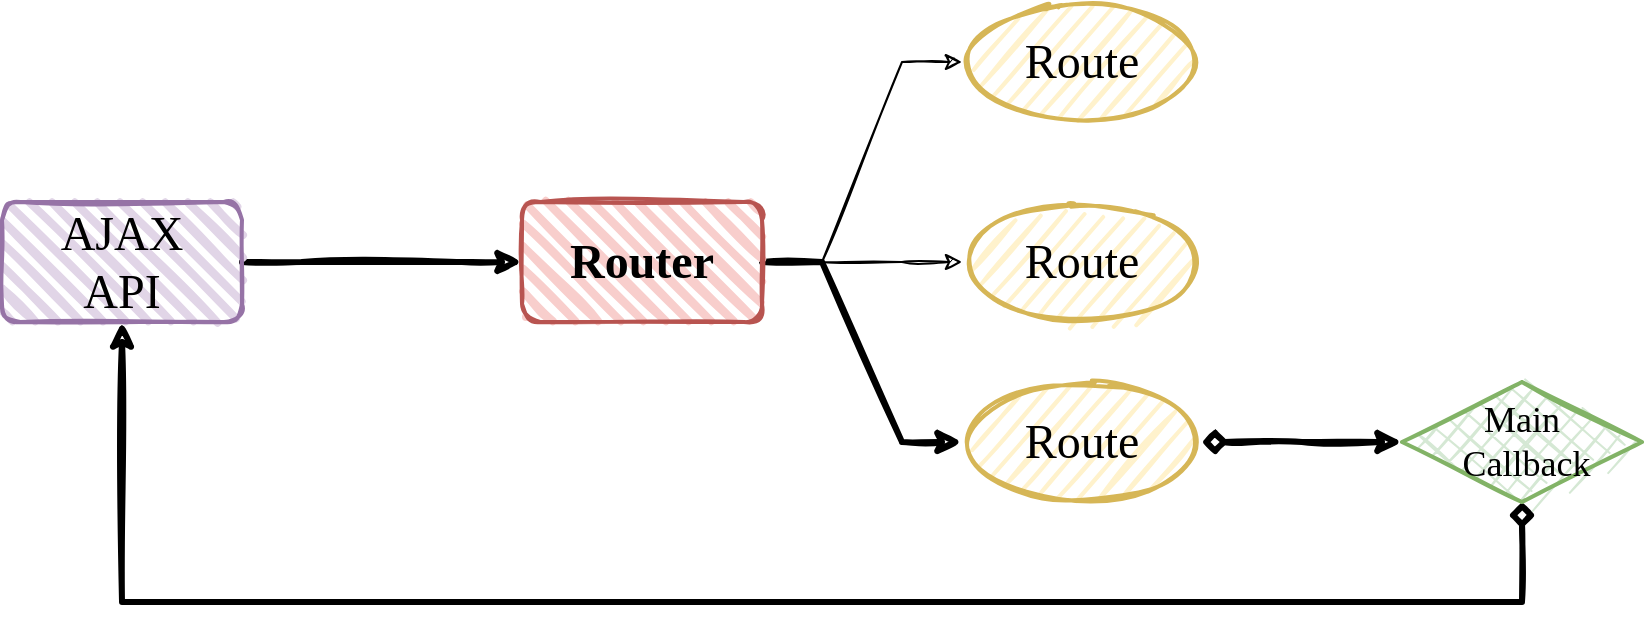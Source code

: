 <mxfile>
    <diagram id="GILjV6VJQhHbRAu13tSy" name="第 1 页">
        <mxGraphModel dx="926" dy="619" grid="1" gridSize="10" guides="1" tooltips="1" connect="1" arrows="1" fold="1" page="1" pageScale="1" pageWidth="1169" pageHeight="827" math="0" shadow="0">
            <root>
                <mxCell id="0"/>
                <mxCell id="1" parent="0"/>
                <mxCell id="8" style="edgeStyle=entityRelationEdgeStyle;rounded=0;sketch=1;orthogonalLoop=1;jettySize=auto;html=1;fontFamily=Comic Sans MS;fontSize=24;" edge="1" parent="1" source="2" target="5">
                    <mxGeometry relative="1" as="geometry"/>
                </mxCell>
                <mxCell id="9" style="edgeStyle=entityRelationEdgeStyle;rounded=0;sketch=1;orthogonalLoop=1;jettySize=auto;html=1;entryX=0;entryY=0.5;entryDx=0;entryDy=0;fontFamily=Comic Sans MS;fontSize=24;" edge="1" parent="1" source="2" target="6">
                    <mxGeometry relative="1" as="geometry"/>
                </mxCell>
                <mxCell id="10" style="edgeStyle=entityRelationEdgeStyle;rounded=0;sketch=1;orthogonalLoop=1;jettySize=auto;html=1;fontFamily=Comic Sans MS;fontSize=24;strokeWidth=3;" edge="1" parent="1" source="2" target="7">
                    <mxGeometry relative="1" as="geometry"/>
                </mxCell>
                <mxCell id="2" value="Router" style="rounded=1;whiteSpace=wrap;html=1;strokeWidth=2;fillWeight=4;hachureGap=8;hachureAngle=45;fillColor=#f8cecc;sketch=1;strokeColor=#b85450;fontStyle=1;fontFamily=Comic Sans MS;fontSize=24;" vertex="1" parent="1">
                    <mxGeometry x="420" y="210" width="120" height="60" as="geometry"/>
                </mxCell>
                <mxCell id="4" style="edgeStyle=entityRelationEdgeStyle;rounded=0;orthogonalLoop=1;jettySize=auto;html=1;entryX=0;entryY=0.5;entryDx=0;entryDy=0;fontFamily=Comic Sans MS;fontSize=24;sketch=1;strokeWidth=3;" edge="1" parent="1" source="3" target="2">
                    <mxGeometry relative="1" as="geometry"/>
                </mxCell>
                <mxCell id="3" value="AJAX&lt;br&gt;API" style="rounded=1;whiteSpace=wrap;html=1;strokeWidth=2;fillWeight=4;hachureGap=8;hachureAngle=45;fillColor=#e1d5e7;sketch=1;fontFamily=Comic Sans MS;fontSize=24;strokeColor=#9673a6;" vertex="1" parent="1">
                    <mxGeometry x="160" y="210" width="120" height="60" as="geometry"/>
                </mxCell>
                <mxCell id="5" value="Route" style="ellipse;whiteSpace=wrap;html=1;strokeWidth=2;fillWeight=2;hachureGap=8;fillColor=#fff2cc;fillStyle=dots;sketch=1;fontFamily=Comic Sans MS;fontSize=24;strokeColor=#d6b656;" vertex="1" parent="1">
                    <mxGeometry x="640" y="110" width="120" height="60" as="geometry"/>
                </mxCell>
                <mxCell id="6" value="Route" style="ellipse;whiteSpace=wrap;html=1;strokeWidth=2;fillWeight=2;hachureGap=8;fillColor=#fff2cc;fillStyle=dots;sketch=1;fontFamily=Comic Sans MS;fontSize=24;strokeColor=#d6b656;" vertex="1" parent="1">
                    <mxGeometry x="640" y="210" width="120" height="60" as="geometry"/>
                </mxCell>
                <mxCell id="15" style="edgeStyle=elbowEdgeStyle;rounded=0;sketch=1;orthogonalLoop=1;jettySize=auto;elbow=vertical;html=1;entryX=0;entryY=0.5;entryDx=0;entryDy=0;fontFamily=Comic Sans MS;fontSize=18;startArrow=diamond;startFill=1;strokeWidth=3;" edge="1" parent="1" source="7" target="11">
                    <mxGeometry relative="1" as="geometry"/>
                </mxCell>
                <mxCell id="7" value="Route" style="ellipse;whiteSpace=wrap;html=1;strokeWidth=2;fillWeight=2;hachureGap=8;fillColor=#fff2cc;fillStyle=dots;sketch=1;fontFamily=Comic Sans MS;fontSize=24;strokeColor=#d6b656;" vertex="1" parent="1">
                    <mxGeometry x="640" y="300" width="120" height="60" as="geometry"/>
                </mxCell>
                <mxCell id="14" style="edgeStyle=elbowEdgeStyle;rounded=0;sketch=1;orthogonalLoop=1;jettySize=auto;html=1;fontFamily=Comic Sans MS;fontSize=18;startArrow=diamond;startFill=1;elbow=vertical;entryX=0.5;entryY=1;entryDx=0;entryDy=0;strokeWidth=3;" edge="1" parent="1" source="11" target="3">
                    <mxGeometry relative="1" as="geometry">
                        <mxPoint x="720" y="460" as="targetPoint"/>
                        <Array as="points">
                            <mxPoint x="580" y="410"/>
                        </Array>
                    </mxGeometry>
                </mxCell>
                <mxCell id="11" value="Main&lt;br&gt;&amp;nbsp;Callback" style="rhombus;whiteSpace=wrap;html=1;strokeWidth=2;fillWeight=-1;hachureGap=8;fillStyle=cross-hatch;fillColor=#d5e8d4;sketch=1;fontFamily=Comic Sans MS;fontSize=18;strokeColor=#82b366;" vertex="1" parent="1">
                    <mxGeometry x="860" y="300" width="120" height="60" as="geometry"/>
                </mxCell>
            </root>
        </mxGraphModel>
    </diagram>
</mxfile>
